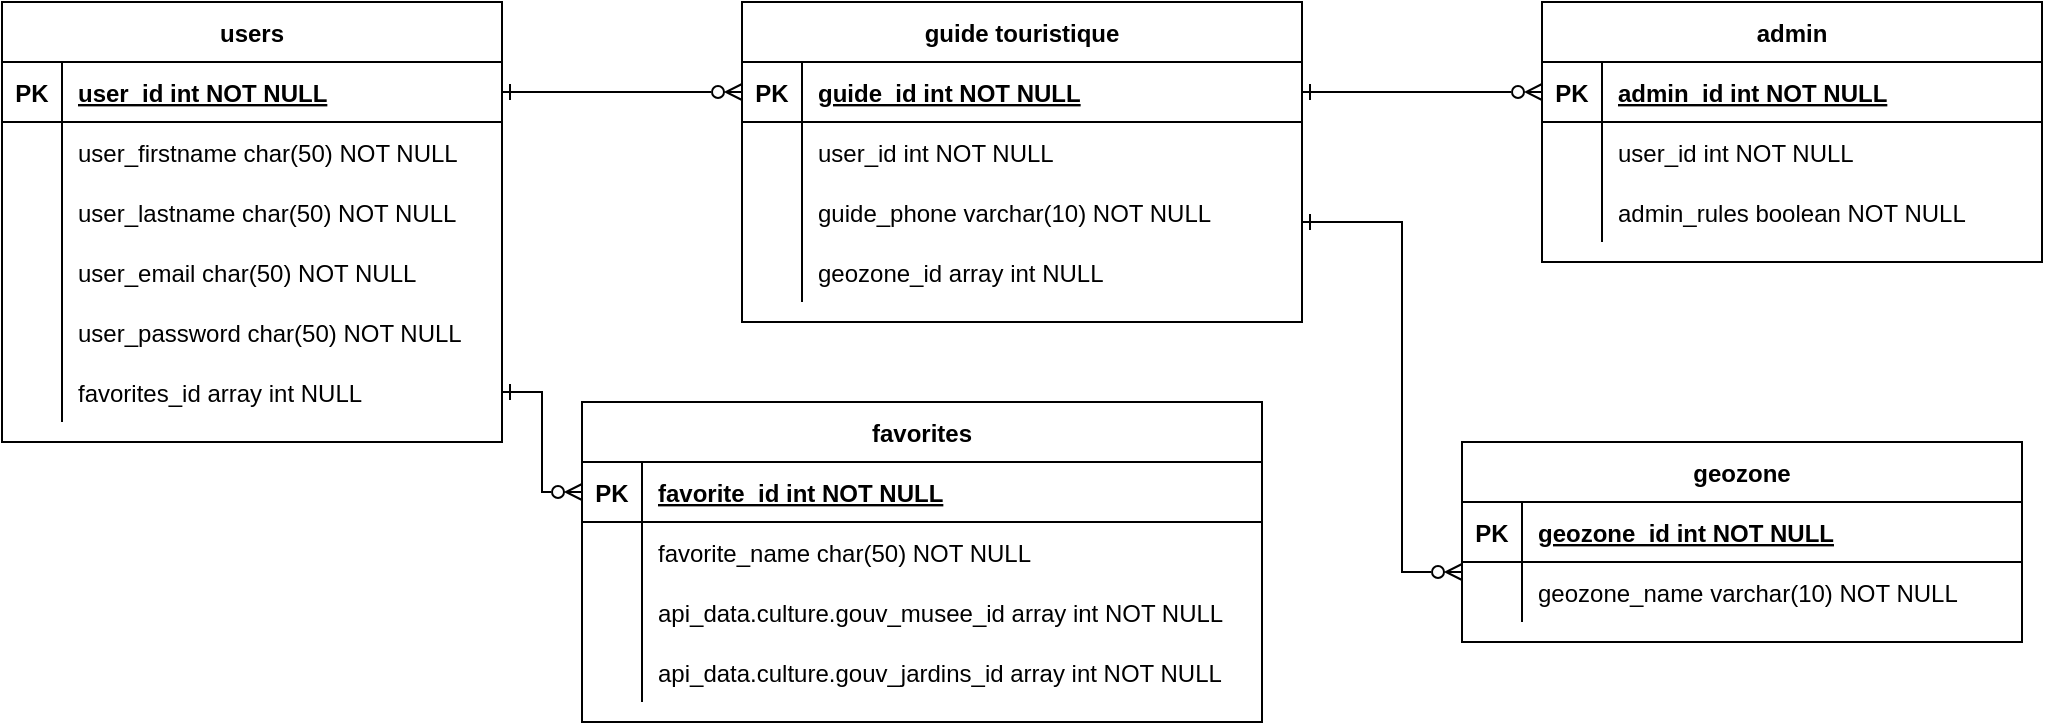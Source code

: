 <mxfile version="21.3.7" type="github">
  <diagram name="Page-1" id="9zmHP9vvlCBIY_SYzg8y">
    <mxGraphModel dx="1050" dy="586" grid="1" gridSize="10" guides="1" tooltips="1" connect="1" arrows="1" fold="1" page="1" pageScale="1" pageWidth="827" pageHeight="1169" math="0" shadow="0">
      <root>
        <mxCell id="0" />
        <mxCell id="1" parent="0" />
        <mxCell id="TxZrzEbqtPy-jaoWcI_m-1" value="" style="edgeStyle=orthogonalEdgeStyle;rounded=0;orthogonalLoop=1;jettySize=auto;html=1;startArrow=ERone;startFill=0;endArrow=ERzeroToMany;endFill=0;" edge="1" parent="1" source="TxZrzEbqtPy-jaoWcI_m-2" target="TxZrzEbqtPy-jaoWcI_m-57">
          <mxGeometry relative="1" as="geometry">
            <Array as="points">
              <mxPoint x="740" y="150" />
              <mxPoint x="740" y="325" />
            </Array>
          </mxGeometry>
        </mxCell>
        <mxCell id="TxZrzEbqtPy-jaoWcI_m-2" value="guide touristique" style="shape=table;startSize=30;container=1;collapsible=1;childLayout=tableLayout;fixedRows=1;rowLines=0;fontStyle=1;align=center;resizeLast=1;" vertex="1" parent="1">
          <mxGeometry x="410" y="40" width="280" height="160" as="geometry" />
        </mxCell>
        <mxCell id="TxZrzEbqtPy-jaoWcI_m-3" value="" style="shape=partialRectangle;collapsible=0;dropTarget=0;pointerEvents=0;fillColor=none;points=[[0,0.5],[1,0.5]];portConstraint=eastwest;top=0;left=0;right=0;bottom=1;" vertex="1" parent="TxZrzEbqtPy-jaoWcI_m-2">
          <mxGeometry y="30" width="280" height="30" as="geometry" />
        </mxCell>
        <mxCell id="TxZrzEbqtPy-jaoWcI_m-4" value="PK" style="shape=partialRectangle;overflow=hidden;connectable=0;fillColor=none;top=0;left=0;bottom=0;right=0;fontStyle=1;" vertex="1" parent="TxZrzEbqtPy-jaoWcI_m-3">
          <mxGeometry width="30" height="30" as="geometry">
            <mxRectangle width="30" height="30" as="alternateBounds" />
          </mxGeometry>
        </mxCell>
        <mxCell id="TxZrzEbqtPy-jaoWcI_m-5" value="guide_id int NOT NULL" style="shape=partialRectangle;overflow=hidden;connectable=0;fillColor=none;top=0;left=0;bottom=0;right=0;align=left;spacingLeft=6;fontStyle=5;" vertex="1" parent="TxZrzEbqtPy-jaoWcI_m-3">
          <mxGeometry x="30" width="250" height="30" as="geometry">
            <mxRectangle width="250" height="30" as="alternateBounds" />
          </mxGeometry>
        </mxCell>
        <mxCell id="TxZrzEbqtPy-jaoWcI_m-6" value="" style="shape=partialRectangle;collapsible=0;dropTarget=0;pointerEvents=0;fillColor=none;points=[[0,0.5],[1,0.5]];portConstraint=eastwest;top=0;left=0;right=0;bottom=0;" vertex="1" parent="TxZrzEbqtPy-jaoWcI_m-2">
          <mxGeometry y="60" width="280" height="30" as="geometry" />
        </mxCell>
        <mxCell id="TxZrzEbqtPy-jaoWcI_m-7" value="" style="shape=partialRectangle;overflow=hidden;connectable=0;fillColor=none;top=0;left=0;bottom=0;right=0;" vertex="1" parent="TxZrzEbqtPy-jaoWcI_m-6">
          <mxGeometry width="30" height="30" as="geometry">
            <mxRectangle width="30" height="30" as="alternateBounds" />
          </mxGeometry>
        </mxCell>
        <mxCell id="TxZrzEbqtPy-jaoWcI_m-8" value="user_id int NOT NULL" style="shape=partialRectangle;overflow=hidden;connectable=0;fillColor=none;top=0;left=0;bottom=0;right=0;align=left;spacingLeft=6;" vertex="1" parent="TxZrzEbqtPy-jaoWcI_m-6">
          <mxGeometry x="30" width="250" height="30" as="geometry">
            <mxRectangle width="250" height="30" as="alternateBounds" />
          </mxGeometry>
        </mxCell>
        <mxCell id="TxZrzEbqtPy-jaoWcI_m-9" value="" style="shape=partialRectangle;collapsible=0;dropTarget=0;pointerEvents=0;fillColor=none;points=[[0,0.5],[1,0.5]];portConstraint=eastwest;top=0;left=0;right=0;bottom=0;" vertex="1" parent="TxZrzEbqtPy-jaoWcI_m-2">
          <mxGeometry y="90" width="280" height="30" as="geometry" />
        </mxCell>
        <mxCell id="TxZrzEbqtPy-jaoWcI_m-10" value="" style="shape=partialRectangle;overflow=hidden;connectable=0;fillColor=none;top=0;left=0;bottom=0;right=0;" vertex="1" parent="TxZrzEbqtPy-jaoWcI_m-9">
          <mxGeometry width="30" height="30" as="geometry">
            <mxRectangle width="30" height="30" as="alternateBounds" />
          </mxGeometry>
        </mxCell>
        <mxCell id="TxZrzEbqtPy-jaoWcI_m-11" value="guide_phone varchar(10) NOT NULL" style="shape=partialRectangle;overflow=hidden;connectable=0;fillColor=none;top=0;left=0;bottom=0;right=0;align=left;spacingLeft=6;" vertex="1" parent="TxZrzEbqtPy-jaoWcI_m-9">
          <mxGeometry x="30" width="250" height="30" as="geometry">
            <mxRectangle width="250" height="30" as="alternateBounds" />
          </mxGeometry>
        </mxCell>
        <mxCell id="TxZrzEbqtPy-jaoWcI_m-12" value="" style="shape=partialRectangle;collapsible=0;dropTarget=0;pointerEvents=0;fillColor=none;points=[[0,0.5],[1,0.5]];portConstraint=eastwest;top=0;left=0;right=0;bottom=0;" vertex="1" parent="TxZrzEbqtPy-jaoWcI_m-2">
          <mxGeometry y="120" width="280" height="30" as="geometry" />
        </mxCell>
        <mxCell id="TxZrzEbqtPy-jaoWcI_m-13" value="" style="shape=partialRectangle;overflow=hidden;connectable=0;fillColor=none;top=0;left=0;bottom=0;right=0;" vertex="1" parent="TxZrzEbqtPy-jaoWcI_m-12">
          <mxGeometry width="30" height="30" as="geometry">
            <mxRectangle width="30" height="30" as="alternateBounds" />
          </mxGeometry>
        </mxCell>
        <mxCell id="TxZrzEbqtPy-jaoWcI_m-14" value="geozone_id array int NULL" style="shape=partialRectangle;overflow=hidden;connectable=0;fillColor=none;top=0;left=0;bottom=0;right=0;align=left;spacingLeft=6;" vertex="1" parent="TxZrzEbqtPy-jaoWcI_m-12">
          <mxGeometry x="30" width="250" height="30" as="geometry">
            <mxRectangle width="250" height="30" as="alternateBounds" />
          </mxGeometry>
        </mxCell>
        <mxCell id="TxZrzEbqtPy-jaoWcI_m-15" value="admin" style="shape=table;startSize=30;container=1;collapsible=1;childLayout=tableLayout;fixedRows=1;rowLines=0;fontStyle=1;align=center;resizeLast=1;" vertex="1" parent="1">
          <mxGeometry x="810" y="40" width="250" height="130" as="geometry" />
        </mxCell>
        <mxCell id="TxZrzEbqtPy-jaoWcI_m-16" value="" style="shape=partialRectangle;collapsible=0;dropTarget=0;pointerEvents=0;fillColor=none;points=[[0,0.5],[1,0.5]];portConstraint=eastwest;top=0;left=0;right=0;bottom=1;" vertex="1" parent="TxZrzEbqtPy-jaoWcI_m-15">
          <mxGeometry y="30" width="250" height="30" as="geometry" />
        </mxCell>
        <mxCell id="TxZrzEbqtPy-jaoWcI_m-17" value="PK" style="shape=partialRectangle;overflow=hidden;connectable=0;fillColor=none;top=0;left=0;bottom=0;right=0;fontStyle=1;" vertex="1" parent="TxZrzEbqtPy-jaoWcI_m-16">
          <mxGeometry width="30" height="30" as="geometry">
            <mxRectangle width="30" height="30" as="alternateBounds" />
          </mxGeometry>
        </mxCell>
        <mxCell id="TxZrzEbqtPy-jaoWcI_m-18" value="admin_id int NOT NULL" style="shape=partialRectangle;overflow=hidden;connectable=0;fillColor=none;top=0;left=0;bottom=0;right=0;align=left;spacingLeft=6;fontStyle=5;" vertex="1" parent="TxZrzEbqtPy-jaoWcI_m-16">
          <mxGeometry x="30" width="220" height="30" as="geometry">
            <mxRectangle width="220" height="30" as="alternateBounds" />
          </mxGeometry>
        </mxCell>
        <mxCell id="TxZrzEbqtPy-jaoWcI_m-19" value="" style="shape=partialRectangle;collapsible=0;dropTarget=0;pointerEvents=0;fillColor=none;points=[[0,0.5],[1,0.5]];portConstraint=eastwest;top=0;left=0;right=0;bottom=0;" vertex="1" parent="TxZrzEbqtPy-jaoWcI_m-15">
          <mxGeometry y="60" width="250" height="30" as="geometry" />
        </mxCell>
        <mxCell id="TxZrzEbqtPy-jaoWcI_m-20" value="" style="shape=partialRectangle;overflow=hidden;connectable=0;fillColor=none;top=0;left=0;bottom=0;right=0;" vertex="1" parent="TxZrzEbqtPy-jaoWcI_m-19">
          <mxGeometry width="30" height="30" as="geometry">
            <mxRectangle width="30" height="30" as="alternateBounds" />
          </mxGeometry>
        </mxCell>
        <mxCell id="TxZrzEbqtPy-jaoWcI_m-21" value="user_id int NOT NULL" style="shape=partialRectangle;overflow=hidden;connectable=0;fillColor=none;top=0;left=0;bottom=0;right=0;align=left;spacingLeft=6;" vertex="1" parent="TxZrzEbqtPy-jaoWcI_m-19">
          <mxGeometry x="30" width="220" height="30" as="geometry">
            <mxRectangle width="220" height="30" as="alternateBounds" />
          </mxGeometry>
        </mxCell>
        <mxCell id="TxZrzEbqtPy-jaoWcI_m-22" value="" style="shape=partialRectangle;collapsible=0;dropTarget=0;pointerEvents=0;fillColor=none;points=[[0,0.5],[1,0.5]];portConstraint=eastwest;top=0;left=0;right=0;bottom=0;" vertex="1" parent="TxZrzEbqtPy-jaoWcI_m-15">
          <mxGeometry y="90" width="250" height="30" as="geometry" />
        </mxCell>
        <mxCell id="TxZrzEbqtPy-jaoWcI_m-23" value="" style="shape=partialRectangle;overflow=hidden;connectable=0;fillColor=none;top=0;left=0;bottom=0;right=0;" vertex="1" parent="TxZrzEbqtPy-jaoWcI_m-22">
          <mxGeometry width="30" height="30" as="geometry">
            <mxRectangle width="30" height="30" as="alternateBounds" />
          </mxGeometry>
        </mxCell>
        <mxCell id="TxZrzEbqtPy-jaoWcI_m-24" value="admin_rules boolean NOT NULL" style="shape=partialRectangle;overflow=hidden;connectable=0;fillColor=none;top=0;left=0;bottom=0;right=0;align=left;spacingLeft=6;" vertex="1" parent="TxZrzEbqtPy-jaoWcI_m-22">
          <mxGeometry x="30" width="220" height="30" as="geometry">
            <mxRectangle width="220" height="30" as="alternateBounds" />
          </mxGeometry>
        </mxCell>
        <mxCell id="TxZrzEbqtPy-jaoWcI_m-25" value="users" style="shape=table;startSize=30;container=1;collapsible=1;childLayout=tableLayout;fixedRows=1;rowLines=0;fontStyle=1;align=center;resizeLast=1;" vertex="1" parent="1">
          <mxGeometry x="40" y="40" width="250" height="220" as="geometry" />
        </mxCell>
        <mxCell id="TxZrzEbqtPy-jaoWcI_m-26" value="" style="shape=partialRectangle;collapsible=0;dropTarget=0;pointerEvents=0;fillColor=none;points=[[0,0.5],[1,0.5]];portConstraint=eastwest;top=0;left=0;right=0;bottom=1;" vertex="1" parent="TxZrzEbqtPy-jaoWcI_m-25">
          <mxGeometry y="30" width="250" height="30" as="geometry" />
        </mxCell>
        <mxCell id="TxZrzEbqtPy-jaoWcI_m-27" value="PK" style="shape=partialRectangle;overflow=hidden;connectable=0;fillColor=none;top=0;left=0;bottom=0;right=0;fontStyle=1;" vertex="1" parent="TxZrzEbqtPy-jaoWcI_m-26">
          <mxGeometry width="30" height="30" as="geometry">
            <mxRectangle width="30" height="30" as="alternateBounds" />
          </mxGeometry>
        </mxCell>
        <mxCell id="TxZrzEbqtPy-jaoWcI_m-28" value="user_id int NOT NULL " style="shape=partialRectangle;overflow=hidden;connectable=0;fillColor=none;top=0;left=0;bottom=0;right=0;align=left;spacingLeft=6;fontStyle=5;" vertex="1" parent="TxZrzEbqtPy-jaoWcI_m-26">
          <mxGeometry x="30" width="220" height="30" as="geometry">
            <mxRectangle width="220" height="30" as="alternateBounds" />
          </mxGeometry>
        </mxCell>
        <mxCell id="TxZrzEbqtPy-jaoWcI_m-29" value="" style="shape=partialRectangle;collapsible=0;dropTarget=0;pointerEvents=0;fillColor=none;points=[[0,0.5],[1,0.5]];portConstraint=eastwest;top=0;left=0;right=0;bottom=0;" vertex="1" parent="TxZrzEbqtPy-jaoWcI_m-25">
          <mxGeometry y="60" width="250" height="30" as="geometry" />
        </mxCell>
        <mxCell id="TxZrzEbqtPy-jaoWcI_m-30" value="" style="shape=partialRectangle;overflow=hidden;connectable=0;fillColor=none;top=0;left=0;bottom=0;right=0;" vertex="1" parent="TxZrzEbqtPy-jaoWcI_m-29">
          <mxGeometry width="30" height="30" as="geometry">
            <mxRectangle width="30" height="30" as="alternateBounds" />
          </mxGeometry>
        </mxCell>
        <mxCell id="TxZrzEbqtPy-jaoWcI_m-31" value="user_firstname char(50) NOT NULL" style="shape=partialRectangle;overflow=hidden;connectable=0;fillColor=none;top=0;left=0;bottom=0;right=0;align=left;spacingLeft=6;" vertex="1" parent="TxZrzEbqtPy-jaoWcI_m-29">
          <mxGeometry x="30" width="220" height="30" as="geometry">
            <mxRectangle width="220" height="30" as="alternateBounds" />
          </mxGeometry>
        </mxCell>
        <mxCell id="TxZrzEbqtPy-jaoWcI_m-32" value="" style="shape=partialRectangle;collapsible=0;dropTarget=0;pointerEvents=0;fillColor=none;points=[[0,0.5],[1,0.5]];portConstraint=eastwest;top=0;left=0;right=0;bottom=0;" vertex="1" parent="TxZrzEbqtPy-jaoWcI_m-25">
          <mxGeometry y="90" width="250" height="30" as="geometry" />
        </mxCell>
        <mxCell id="TxZrzEbqtPy-jaoWcI_m-33" value="" style="shape=partialRectangle;overflow=hidden;connectable=0;fillColor=none;top=0;left=0;bottom=0;right=0;" vertex="1" parent="TxZrzEbqtPy-jaoWcI_m-32">
          <mxGeometry width="30" height="30" as="geometry">
            <mxRectangle width="30" height="30" as="alternateBounds" />
          </mxGeometry>
        </mxCell>
        <mxCell id="TxZrzEbqtPy-jaoWcI_m-34" value="user_lastname char(50) NOT NULL" style="shape=partialRectangle;overflow=hidden;connectable=0;fillColor=none;top=0;left=0;bottom=0;right=0;align=left;spacingLeft=6;" vertex="1" parent="TxZrzEbqtPy-jaoWcI_m-32">
          <mxGeometry x="30" width="220" height="30" as="geometry">
            <mxRectangle width="220" height="30" as="alternateBounds" />
          </mxGeometry>
        </mxCell>
        <mxCell id="TxZrzEbqtPy-jaoWcI_m-35" value="" style="shape=partialRectangle;collapsible=0;dropTarget=0;pointerEvents=0;fillColor=none;points=[[0,0.5],[1,0.5]];portConstraint=eastwest;top=0;left=0;right=0;bottom=0;" vertex="1" parent="TxZrzEbqtPy-jaoWcI_m-25">
          <mxGeometry y="120" width="250" height="30" as="geometry" />
        </mxCell>
        <mxCell id="TxZrzEbqtPy-jaoWcI_m-36" value="" style="shape=partialRectangle;overflow=hidden;connectable=0;fillColor=none;top=0;left=0;bottom=0;right=0;" vertex="1" parent="TxZrzEbqtPy-jaoWcI_m-35">
          <mxGeometry width="30" height="30" as="geometry">
            <mxRectangle width="30" height="30" as="alternateBounds" />
          </mxGeometry>
        </mxCell>
        <mxCell id="TxZrzEbqtPy-jaoWcI_m-37" value="user_email char(50) NOT NULL" style="shape=partialRectangle;overflow=hidden;connectable=0;fillColor=none;top=0;left=0;bottom=0;right=0;align=left;spacingLeft=6;" vertex="1" parent="TxZrzEbqtPy-jaoWcI_m-35">
          <mxGeometry x="30" width="220" height="30" as="geometry">
            <mxRectangle width="220" height="30" as="alternateBounds" />
          </mxGeometry>
        </mxCell>
        <mxCell id="TxZrzEbqtPy-jaoWcI_m-38" value="" style="shape=partialRectangle;collapsible=0;dropTarget=0;pointerEvents=0;fillColor=none;points=[[0,0.5],[1,0.5]];portConstraint=eastwest;top=0;left=0;right=0;bottom=0;" vertex="1" parent="TxZrzEbqtPy-jaoWcI_m-25">
          <mxGeometry y="150" width="250" height="30" as="geometry" />
        </mxCell>
        <mxCell id="TxZrzEbqtPy-jaoWcI_m-39" value="" style="shape=partialRectangle;overflow=hidden;connectable=0;fillColor=none;top=0;left=0;bottom=0;right=0;" vertex="1" parent="TxZrzEbqtPy-jaoWcI_m-38">
          <mxGeometry width="30" height="30" as="geometry">
            <mxRectangle width="30" height="30" as="alternateBounds" />
          </mxGeometry>
        </mxCell>
        <mxCell id="TxZrzEbqtPy-jaoWcI_m-40" value="user_password char(50) NOT NULL" style="shape=partialRectangle;overflow=hidden;connectable=0;fillColor=none;top=0;left=0;bottom=0;right=0;align=left;spacingLeft=6;" vertex="1" parent="TxZrzEbqtPy-jaoWcI_m-38">
          <mxGeometry x="30" width="220" height="30" as="geometry">
            <mxRectangle width="220" height="30" as="alternateBounds" />
          </mxGeometry>
        </mxCell>
        <mxCell id="TxZrzEbqtPy-jaoWcI_m-41" value="" style="shape=partialRectangle;collapsible=0;dropTarget=0;pointerEvents=0;fillColor=none;points=[[0,0.5],[1,0.5]];portConstraint=eastwest;top=0;left=0;right=0;bottom=0;" vertex="1" parent="TxZrzEbqtPy-jaoWcI_m-25">
          <mxGeometry y="180" width="250" height="30" as="geometry" />
        </mxCell>
        <mxCell id="TxZrzEbqtPy-jaoWcI_m-42" value="" style="shape=partialRectangle;overflow=hidden;connectable=0;fillColor=none;top=0;left=0;bottom=0;right=0;" vertex="1" parent="TxZrzEbqtPy-jaoWcI_m-41">
          <mxGeometry width="30" height="30" as="geometry">
            <mxRectangle width="30" height="30" as="alternateBounds" />
          </mxGeometry>
        </mxCell>
        <mxCell id="TxZrzEbqtPy-jaoWcI_m-43" value="favorites_id array int NULL" style="shape=partialRectangle;overflow=hidden;connectable=0;fillColor=none;top=0;left=0;bottom=0;right=0;align=left;spacingLeft=6;" vertex="1" parent="TxZrzEbqtPy-jaoWcI_m-41">
          <mxGeometry x="30" width="220" height="30" as="geometry">
            <mxRectangle width="220" height="30" as="alternateBounds" />
          </mxGeometry>
        </mxCell>
        <mxCell id="TxZrzEbqtPy-jaoWcI_m-44" value="favorites" style="shape=table;startSize=30;container=1;collapsible=1;childLayout=tableLayout;fixedRows=1;rowLines=0;fontStyle=1;align=center;resizeLast=1;" vertex="1" parent="1">
          <mxGeometry x="330" y="240" width="340" height="160" as="geometry" />
        </mxCell>
        <mxCell id="TxZrzEbqtPy-jaoWcI_m-45" value="" style="shape=partialRectangle;collapsible=0;dropTarget=0;pointerEvents=0;fillColor=none;points=[[0,0.5],[1,0.5]];portConstraint=eastwest;top=0;left=0;right=0;bottom=1;" vertex="1" parent="TxZrzEbqtPy-jaoWcI_m-44">
          <mxGeometry y="30" width="340" height="30" as="geometry" />
        </mxCell>
        <mxCell id="TxZrzEbqtPy-jaoWcI_m-46" value="PK" style="shape=partialRectangle;overflow=hidden;connectable=0;fillColor=none;top=0;left=0;bottom=0;right=0;fontStyle=1;" vertex="1" parent="TxZrzEbqtPy-jaoWcI_m-45">
          <mxGeometry width="30" height="30" as="geometry">
            <mxRectangle width="30" height="30" as="alternateBounds" />
          </mxGeometry>
        </mxCell>
        <mxCell id="TxZrzEbqtPy-jaoWcI_m-47" value="favorite_id int NOT NULL " style="shape=partialRectangle;overflow=hidden;connectable=0;fillColor=none;top=0;left=0;bottom=0;right=0;align=left;spacingLeft=6;fontStyle=5;" vertex="1" parent="TxZrzEbqtPy-jaoWcI_m-45">
          <mxGeometry x="30" width="310" height="30" as="geometry">
            <mxRectangle width="310" height="30" as="alternateBounds" />
          </mxGeometry>
        </mxCell>
        <mxCell id="TxZrzEbqtPy-jaoWcI_m-48" value="" style="shape=partialRectangle;collapsible=0;dropTarget=0;pointerEvents=0;fillColor=none;points=[[0,0.5],[1,0.5]];portConstraint=eastwest;top=0;left=0;right=0;bottom=0;" vertex="1" parent="TxZrzEbqtPy-jaoWcI_m-44">
          <mxGeometry y="60" width="340" height="30" as="geometry" />
        </mxCell>
        <mxCell id="TxZrzEbqtPy-jaoWcI_m-49" value="" style="shape=partialRectangle;overflow=hidden;connectable=0;fillColor=none;top=0;left=0;bottom=0;right=0;" vertex="1" parent="TxZrzEbqtPy-jaoWcI_m-48">
          <mxGeometry width="30" height="30" as="geometry">
            <mxRectangle width="30" height="30" as="alternateBounds" />
          </mxGeometry>
        </mxCell>
        <mxCell id="TxZrzEbqtPy-jaoWcI_m-50" value="favorite_name char(50) NOT NULL" style="shape=partialRectangle;overflow=hidden;connectable=0;fillColor=none;top=0;left=0;bottom=0;right=0;align=left;spacingLeft=6;" vertex="1" parent="TxZrzEbqtPy-jaoWcI_m-48">
          <mxGeometry x="30" width="310" height="30" as="geometry">
            <mxRectangle width="310" height="30" as="alternateBounds" />
          </mxGeometry>
        </mxCell>
        <mxCell id="TxZrzEbqtPy-jaoWcI_m-51" value="" style="shape=partialRectangle;collapsible=0;dropTarget=0;pointerEvents=0;fillColor=none;points=[[0,0.5],[1,0.5]];portConstraint=eastwest;top=0;left=0;right=0;bottom=0;" vertex="1" parent="TxZrzEbqtPy-jaoWcI_m-44">
          <mxGeometry y="90" width="340" height="30" as="geometry" />
        </mxCell>
        <mxCell id="TxZrzEbqtPy-jaoWcI_m-52" value="" style="shape=partialRectangle;overflow=hidden;connectable=0;fillColor=none;top=0;left=0;bottom=0;right=0;" vertex="1" parent="TxZrzEbqtPy-jaoWcI_m-51">
          <mxGeometry width="30" height="30" as="geometry">
            <mxRectangle width="30" height="30" as="alternateBounds" />
          </mxGeometry>
        </mxCell>
        <mxCell id="TxZrzEbqtPy-jaoWcI_m-53" value="api_data.culture.gouv_musee_id array int NOT NULL" style="shape=partialRectangle;overflow=hidden;connectable=0;fillColor=none;top=0;left=0;bottom=0;right=0;align=left;spacingLeft=6;" vertex="1" parent="TxZrzEbqtPy-jaoWcI_m-51">
          <mxGeometry x="30" width="310" height="30" as="geometry">
            <mxRectangle width="310" height="30" as="alternateBounds" />
          </mxGeometry>
        </mxCell>
        <mxCell id="TxZrzEbqtPy-jaoWcI_m-54" value="" style="shape=partialRectangle;collapsible=0;dropTarget=0;pointerEvents=0;fillColor=none;points=[[0,0.5],[1,0.5]];portConstraint=eastwest;top=0;left=0;right=0;bottom=0;" vertex="1" parent="TxZrzEbqtPy-jaoWcI_m-44">
          <mxGeometry y="120" width="340" height="30" as="geometry" />
        </mxCell>
        <mxCell id="TxZrzEbqtPy-jaoWcI_m-55" value="" style="shape=partialRectangle;overflow=hidden;connectable=0;fillColor=none;top=0;left=0;bottom=0;right=0;" vertex="1" parent="TxZrzEbqtPy-jaoWcI_m-54">
          <mxGeometry width="30" height="30" as="geometry">
            <mxRectangle width="30" height="30" as="alternateBounds" />
          </mxGeometry>
        </mxCell>
        <mxCell id="TxZrzEbqtPy-jaoWcI_m-56" value="api_data.culture.gouv_jardins_id array int NOT NULL" style="shape=partialRectangle;overflow=hidden;connectable=0;fillColor=none;top=0;left=0;bottom=0;right=0;align=left;spacingLeft=6;" vertex="1" parent="TxZrzEbqtPy-jaoWcI_m-54">
          <mxGeometry x="30" width="310" height="30" as="geometry">
            <mxRectangle width="310" height="30" as="alternateBounds" />
          </mxGeometry>
        </mxCell>
        <mxCell id="TxZrzEbqtPy-jaoWcI_m-57" value="geozone" style="shape=table;startSize=30;container=1;collapsible=1;childLayout=tableLayout;fixedRows=1;rowLines=0;fontStyle=1;align=center;resizeLast=1;" vertex="1" parent="1">
          <mxGeometry x="770" y="260" width="280" height="100" as="geometry" />
        </mxCell>
        <mxCell id="TxZrzEbqtPy-jaoWcI_m-58" value="" style="shape=partialRectangle;collapsible=0;dropTarget=0;pointerEvents=0;fillColor=none;points=[[0,0.5],[1,0.5]];portConstraint=eastwest;top=0;left=0;right=0;bottom=1;" vertex="1" parent="TxZrzEbqtPy-jaoWcI_m-57">
          <mxGeometry y="30" width="280" height="30" as="geometry" />
        </mxCell>
        <mxCell id="TxZrzEbqtPy-jaoWcI_m-59" value="" style="shape=partialRectangle;overflow=hidden;connectable=0;fillColor=none;top=0;left=0;bottom=0;right=0;fontStyle=1;" vertex="1" parent="TxZrzEbqtPy-jaoWcI_m-58">
          <mxGeometry width="30" height="30" as="geometry">
            <mxRectangle width="30" height="30" as="alternateBounds" />
          </mxGeometry>
        </mxCell>
        <mxCell id="TxZrzEbqtPy-jaoWcI_m-60" value="" style="shape=partialRectangle;overflow=hidden;connectable=0;fillColor=none;top=0;left=0;bottom=0;right=0;align=left;spacingLeft=6;fontStyle=5;" vertex="1" parent="TxZrzEbqtPy-jaoWcI_m-58">
          <mxGeometry x="30" width="250" height="30" as="geometry">
            <mxRectangle width="250" height="30" as="alternateBounds" />
          </mxGeometry>
        </mxCell>
        <mxCell id="TxZrzEbqtPy-jaoWcI_m-61" value="" style="shape=partialRectangle;collapsible=0;dropTarget=0;pointerEvents=0;fillColor=none;points=[[0,0.5],[1,0.5]];portConstraint=eastwest;top=0;left=0;right=0;bottom=0;" vertex="1" parent="TxZrzEbqtPy-jaoWcI_m-57">
          <mxGeometry y="60" width="280" height="30" as="geometry" />
        </mxCell>
        <mxCell id="TxZrzEbqtPy-jaoWcI_m-62" value="" style="shape=partialRectangle;overflow=hidden;connectable=0;fillColor=none;top=0;left=0;bottom=0;right=0;" vertex="1" parent="TxZrzEbqtPy-jaoWcI_m-61">
          <mxGeometry width="30" height="30" as="geometry">
            <mxRectangle width="30" height="30" as="alternateBounds" />
          </mxGeometry>
        </mxCell>
        <mxCell id="TxZrzEbqtPy-jaoWcI_m-63" value="geozone_name varchar(10) NOT NULL" style="shape=partialRectangle;overflow=hidden;connectable=0;fillColor=none;top=0;left=0;bottom=0;right=0;align=left;spacingLeft=6;" vertex="1" parent="TxZrzEbqtPy-jaoWcI_m-61">
          <mxGeometry x="30" width="250" height="30" as="geometry">
            <mxRectangle width="250" height="30" as="alternateBounds" />
          </mxGeometry>
        </mxCell>
        <mxCell id="TxZrzEbqtPy-jaoWcI_m-64" style="edgeStyle=orthogonalEdgeStyle;rounded=0;orthogonalLoop=1;jettySize=auto;html=1;exitX=0;exitY=0.5;exitDx=0;exitDy=0;entryX=1;entryY=0.5;entryDx=0;entryDy=0;startArrow=ERzeroToMany;startFill=0;endArrow=ERone;endFill=0;" edge="1" parent="1" source="TxZrzEbqtPy-jaoWcI_m-45" target="TxZrzEbqtPy-jaoWcI_m-41">
          <mxGeometry relative="1" as="geometry" />
        </mxCell>
        <mxCell id="TxZrzEbqtPy-jaoWcI_m-65" value="geozone_id int NOT NULL " style="shape=partialRectangle;overflow=hidden;connectable=0;fillColor=none;top=0;left=0;bottom=0;right=0;align=left;spacingLeft=6;fontStyle=5;" vertex="1" parent="1">
          <mxGeometry x="800" y="290" width="250" height="30" as="geometry">
            <mxRectangle width="310" height="30" as="alternateBounds" />
          </mxGeometry>
        </mxCell>
        <mxCell id="TxZrzEbqtPy-jaoWcI_m-66" value="PK" style="shape=partialRectangle;overflow=hidden;connectable=0;fillColor=none;top=0;left=0;bottom=0;right=0;fontStyle=1;" vertex="1" parent="1">
          <mxGeometry x="770" y="290" width="30" height="30" as="geometry">
            <mxRectangle width="30" height="30" as="alternateBounds" />
          </mxGeometry>
        </mxCell>
        <mxCell id="TxZrzEbqtPy-jaoWcI_m-67" style="edgeStyle=orthogonalEdgeStyle;rounded=0;orthogonalLoop=1;jettySize=auto;html=1;exitX=1;exitY=0.5;exitDx=0;exitDy=0;entryX=0;entryY=0.5;entryDx=0;entryDy=0;startArrow=ERone;startFill=0;endArrow=ERzeroToMany;endFill=0;" edge="1" parent="1" source="TxZrzEbqtPy-jaoWcI_m-26" target="TxZrzEbqtPy-jaoWcI_m-3">
          <mxGeometry relative="1" as="geometry" />
        </mxCell>
        <mxCell id="TxZrzEbqtPy-jaoWcI_m-68" style="edgeStyle=orthogonalEdgeStyle;rounded=0;orthogonalLoop=1;jettySize=auto;html=1;exitX=1;exitY=0.5;exitDx=0;exitDy=0;entryX=0;entryY=0.5;entryDx=0;entryDy=0;startArrow=ERone;startFill=0;endArrow=ERzeroToMany;endFill=0;" edge="1" parent="1" source="TxZrzEbqtPy-jaoWcI_m-3" target="TxZrzEbqtPy-jaoWcI_m-16">
          <mxGeometry relative="1" as="geometry" />
        </mxCell>
      </root>
    </mxGraphModel>
  </diagram>
</mxfile>
